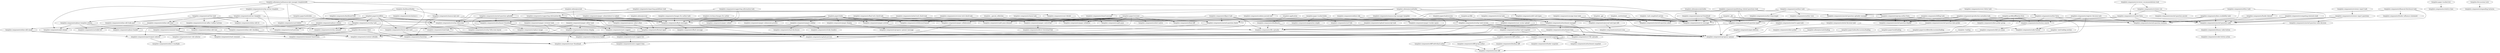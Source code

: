 digraph {
"template:admin/journal/index" -> "template:components/overlay-fullscreen"
"template:admin/journal/index" -> "template:components/edit-task-types"
"template:admin/journal/index" -> "template:components/admin-journal-user"
"template:admin/journal/index" -> "template:components/manuscript-manager-template"
"template:admin/journal/index" -> "template:components/error-message"
"template:admin/journal/index" -> "template:components/progress-spinner"
"template:admin/journal/index" -> "template:components/file-uploader"
"template:admin/journal/index" -> "template:components/timed-message"
"template:admin/journal/manuscript-manager-template/edit" -> "template:components/overlay-fullscreen"
"template:admin/journal/manuscript-manager-template/edit" -> "template:components/card-delete"
"template:admin/journal/manuscript-manager-template/edit" -> "template:components/choose-new-card"
"template:admin/journal/manuscript-manager-template/edit" -> "template:components/error-message"
"template:admin/journal/manuscript-manager-template/edit" -> "template:components/add-column"
"template:admin/journal/manuscript-manager-template/edit" -> "template:components/phase-template-column"
"template:admin/journal/manuscript-manager-template/edit" -> "template:components/overlay-ad-hoc-template"
"template:admin/journal" -> "template:components/flash-messages"
"template:admin/journals/index" -> "template:components/journal-thumbnail"
"template:admin/journals/loading" -> "template:components/progress-spinner"
"template:admin/journals" -> "template:components/overlay-fullscreen"
"template:admin/journals" -> "template:components/flash-messages"
"template:admin/journals" -> "template:components/user-details"
"template:application" -> "template:components/overlay-fullscreen"
"template:application" -> "template:components/feedback-x"
"template:components/ad-hoc-task" -> "template:components/inline-edit-body-part"
"template:components/ad-hoc-task" -> "template:components/reveal-adhoc-toolbar-buttons"
"template:components/ad-hoc-task" -> "template:components/inline-edit-h1"
"template:components/ad-hoc-task" -> "template:components/inline-edit-item"
"template:components/ad-hoc-task" -> "template:components/attachment-manager"
"template:components/ad-hoc-template" -> "template:components/inline-edit-body-part"
"template:components/ad-hoc-template" -> "template:components/reveal-adhoc-toolbar-buttons"
"template:components/ad-hoc-template" -> "template:components/inline-edit-h1"
"template:components/ad-hoc-template" -> "template:components/upload-preview"
"template:components/ad-hoc-template" -> "template:components/inline-edit-item"
"template:components/ad-hoc-template" -> "template:components/attachment-thumbnail"
"template:components/admin-role" -> "template:components/error-message"
"template:components/admin-role" -> "template:components/check-box"
"template:components/apex-delivery" -> "template:components/progress-spinner"
"template:components/attachment-item" -> "template:components/upload-preview"
"template:components/attachment-item" -> "template:components/progress-spinner"
"template:components/attachment-item" -> "template:components/s3-file-uploader"
"template:components/attachment-manager" -> "template:components/attachment-item"
"template:components/attachment-manager" -> "template:components/upload-preview"
"template:components/attachment-manager" -> "template:components/s3-file-uploader"
"template:components/attachment-thumbnail" -> "template:components/replace-image"
"template:components/attachment-thumbnail" -> "template:components/progress-spinner"
"template:components/attachment-thumbnail" -> "template:components/file-uploader"
"template:components/attachment-thumbnail" -> "template:components/check-box"
"template:components/author-task-snapshot" -> "template:components/diff-author"
"template:components/author-task-snapshot" -> "template:components/nested-snapshot"
"template:components/auto-suggest" -> "template:components/auto-suggest-list"
"template:components/auto-suggest" -> "template:components/progress-spinner"
"template:components/auto-suggest-list" -> "template:components/auto-suggest-item"
"template:components/autosave-icon" -> "template:components/progress-spinner"
"template:components/binary-radio-button" -> "template:components/radio-button-action"
"template:components/boolean-diff" -> "template:components/text-diff"
"template:components/choose-new-card" -> "template:components/progress-spinner"
"template:components/choose-new-card" -> "template:components/check-box"
"template:components/comment-board" -> "template:components/comment-board-form"
"template:components/comment-board" -> "template:components/task-comment"
"template:components/did-you-mean" -> "template:components/progress-spinner"
"template:components/diff-author" -> "template:components/diff-individual-author"
"template:components/diff-author" -> "template:components/diff-group-author"
"template:components/diff-group-author" -> "template:components/text-diff"
"template:components/diff-individual-author" -> "template:components/text-diff"
"template:components/edit-task-types" -> "template:components/journal-task-type-edit"
"template:components/feedback-x" -> "template:components/file-uploader"
"template:components/feedback-x" -> "template:components/progress-spinner"
"template:components/flash-messages" -> "template:components/flash-message"
"template:components/format-input" -> "template:components/content-editable"
"template:components/funder-snapshot" -> "template:components/nested-snapshot"
"template:components/inline-edit-checkbox" -> "template:components/check-box"
"template:components/inline-edit-checkbox" -> "template:components/content-editable"
"template:components/inline-edit-email" -> "template:components/content-editable"
"template:components/inline-edit-email" -> "template:components/participant-selector"
"template:components/inline-edit-item" -> "template:components/inline-edit-text"
"template:components/inline-edit-item" -> "template:components/inline-edit-checkbox"
"template:components/inline-edit-item" -> "template:components/inline-edit-email"
"template:components/inline-edit-text" -> "template:components/content-editable"
"template:components/institution-search" -> "template:components/did-you-mean"
"template:components/journal-task-type-edit" -> "template:components/autosave-icon"
"template:components/journal-thumbnail" -> "template:components/file-uploader"
"template:components/journal-thumbnail" -> "template:components/progress-spinner"
"template:components/journal-thumbnail" -> "template:components/error-message"
"template:components/manuscript-new" -> "template:components/flash-messages"
"template:components/manuscript-new" -> "template:components/format-input"
"template:components/manuscript-new" -> "template:components/progress-spinner"
"template:components/manuscript-new" -> "template:components/s3-file-uploader"
"template:components/nested-question-check" -> "template:components/check-box"
"template:components/nested-question-date-picker" -> "template:components/date-picker"
"template:components/nested-question-input" -> "template:components/format-input"
"template:components/nested-question-radio" -> "template:components/binary-radio-button"
"template:components/nested-question-radio-decision" -> "template:components/radio-button"
"template:components/nested-question-uploader" -> "template:components/file-uploader"
"template:components/nested-question-uploader" -> "template:components/upload-preview"
"template:components/nested-question-uploader" -> "template:components/attachment-thumbnail"
"template:components/nested-question-uploader-manager" -> "template:components/attachment-manager"
"template:components/nested-snapshot" -> "template:components/text-diff"
"template:components/nested-snapshot" -> "template:components/boolean-diff"
"template:components/nested-snapshot" -> "template:components/attachment-snapshot"
"template:components/nested-snapshot" -> "template:components/nested-snapshot"
"template:components/nested-snapshot" -> "template:components/funder-snapshot"
"template:components/overlay-ad-hoc-template" -> "template:components/overlay-animate"
"template:components/overlay-ad-hoc-template" -> "template:components/ad-hoc-template"
"template:components/overlay-fullscreen" -> "template:components/overlay-animate"
"template:components/overlay-fullscreen" -> "template:components/overlay-fullscreen-layout"
"template:components/overlay-task" -> "template:components/overlay-animate"
"template:components/overlay-task" -> "template:components/task-load"
"template:components/overlay-task" -> "template:components/comment-board"
"template:components/overlay-task" -> "template:components/progress-spinner"
"template:components/overlay-task" -> "template:components/participant-selector"
"template:components/overlay-task-version" -> "template:components/overlay-animate"
"template:components/overlay-task-version" -> "template:components/util/promise-loader"
"template:components/overlay-task-version" -> "template:components/author-task-snapshot"
"template:components/overlay-task-version" -> "template:components/nested-snapshot"
"template:components/overlay-task-version" -> "template:components/progress-spinner"
"template:components/paper-activity" -> "template:components/progress-spinner"
"template:components/paper-collaborators" -> "template:components/user-thumbnail"
"template:components/paper-control-bar" -> "template:components/direct-download-link"
"template:components/paper-display" -> "template:components/progress-spinner-message"
"template:components/paper-sidebar" -> "template:components/sticky-headers"
"template:components/paper-sidebar" -> "template:components/task-disclosure"
"template:components/paper-sidebar" -> "template:components/task-load"
"template:components/paper-submit/about-to-submit" -> "template:components/flash-messages"
"template:components/participant-selector" -> "template:components/select-2-multiple"
"template:components/phase-column" -> "template:components/sortable-list"
"template:components/phase-column" -> "template:components/add-column"
"template:components/phase-column" -> "template:components/phase-header"
"template:components/phase-column" -> "template:components/card-preview"
"template:components/phase-header" -> "template:components/content-editable"
"template:components/phase-template-column" -> "template:components/sortable-list"
"template:components/phase-template-column" -> "template:components/add-column"
"template:components/phase-template-column" -> "template:components/phase-header"
"template:components/phase-template-column" -> "template:components/card-preview"
"template:components/power-select-other" -> "template:components/format-input"
"template:components/progress-spinner-message" -> "template:components/progress-spinner"
"template:components/supporting-information-file" -> "template:components/file-uploader"
"template:components/supporting-information-file" -> "template:components/power-select-other"
"template:components/supporting-information-file" -> "template:components/format-input"
"template:components/supporting-information-file" -> "template:components/error-message"
"template:components/task-comment" -> "template:components/user-thumbnail"
"template:components/task-load" -> "template:components/util/promise-loader"
"template:components/user-avatar-upload" -> "template:components/file-uploader"
"template:components/user-avatar-upload" -> "template:components/progress-spinner"
"template:components/user-details" -> "template:components/error-message"
"template:components/user-role-selector" -> "template:components/select-2-multiple"
"template:dashboard/index" -> "template:components/overlay-fullscreen"
"template:dashboard/index" -> "template:components/flash-messages"
"template:dashboard/index" -> "template:components/manuscript-new"
"template:dashboard/index" -> "template:components/invitations-x"
"template:dashboard/index" -> "template:components/dashboard-link"
"template:paper/index/discussions/loading" -> "template:components/progress-spinner"
"template:paper/index" -> "template:components/paper-submission-process"
"template:paper/index" -> "template:components/split-pane"
"template:paper/index" -> "template:components/split-pane-element"
"template:paper/index" -> "template:components/overlay-fullscreen"
"template:paper/index" -> "template:components/paper-control-bar"
"template:paper/index" -> "template:components/withdrawal-banner"
"template:paper/index" -> "template:components/flash-messages"
"template:paper/index" -> "template:components/paper-display"
"template:paper/index" -> "template:components/paper-sidebar"
"template:paper/index" -> "template:components/paper-activity"
"template:paper/index" -> "template:components/paper-collaborators"
"template:paper/index" -> "template:components/paper-withdraw"
"template:paper/index" -> "template:components/paper-submit"
"template:paper/task/index" -> "template:components/overlay-task"
"template:paper/task/loading" -> "template:components/progress-spinner"
"template:paper/task/version" -> "template:components/overlay-task-version"
"template:paper/versions" -> "template:components/split-pane"
"template:paper/versions" -> "template:components/split-pane-element"
"template:paper/versions" -> "template:components/overlay-fullscreen"
"template:paper/versions" -> "template:components/paper-control-bar"
"template:paper/versions" -> "template:components/withdrawal-banner"
"template:paper/versions" -> "template:components/select-native"
"template:paper/versions" -> "template:components/flash-messages"
"template:paper/versions" -> "template:components/html-diff"
"template:paper/versions" -> "template:components/card-preview"
"template:paper/versions" -> "template:components/overlay-task-version"
"template:paper/versions" -> "template:components/paper-activity"
"template:paper/versions" -> "template:components/paper-collaborators"
"template:paper/versions" -> "template:components/paper-withdraw"
"template:paper/workflow/discussions/loading" -> "template:components/progress-spinner"
"template:paper/workflow" -> "template:components/overlay-fullscreen"
"template:paper/workflow" -> "template:components/check-box"
"template:paper/workflow" -> "template:components/flash-messages"
"template:paper/workflow" -> "template:components/add-column"
"template:paper/workflow" -> "template:components/phase-column"
"template:paper/workflow" -> "template:components/overlay-task"
"template:paper/workflow" -> "template:components/paper-activity"
"template:paper/workflow" -> "template:components/card-delete"
"template:paper/workflow" -> "template:components/choose-new-card"
"template:paper-tracker/index" -> "template:components/flash-messages"
"template:paper-tracker/index" -> "template:components/paper-tracker-query"
"template:paper-tracker/index" -> "template:components/pagination-simple"
"template:paper-tracker/index" -> "template:components/sort-link"
"template:paper-tracker/row" -> "template:components/relative-time"
"template:profile/affiliation-form" -> "template:components/date-picker-group"
"template:profile/affiliation-form" -> "template:components/institution-search"
"template:profile/affiliation-form" -> "template:components/error-message"
"template:profile/affiliation-form" -> "template:components/progress-spinner"
"template:profile/affiliation-form" -> "template:components/date-picker"
"template:profile" -> "template:components/flash-messages"
"template:profile" -> "template:components/user-avatar-upload"
"template:-loading" -> "template:components/progress-spinner"
"template:-task-completed-section" -> "template:components/error-message"
"template:-task-loading-section" -> "template:components/progress-spinner"
"template:discussions/-new" -> "template:components/expanding-textarea"
"template:discussions/-show" -> "template:components/participant-selector"
"template:discussions/-show" -> "template:components/comment-board-form"
"template:discussions/-show" -> "template:components/user-thumbnail"
"template:_gpi" -> "template:components/error-message"
"template:_gpi" -> "template:components/nested-question-select"
"template:_institutional" -> "template:components/error-message"
"template:_institutional" -> "template:components/nested-question-select"
"template:_pfa" -> "template:components/nested-question-radio"
"template:_pfa" -> "template:components/nested-question-input"
"template:_pfa" -> "template:components/error-message"
"template:_pfa" -> "template:components/nested-question-textarea"
"template:_pfa" -> "template:components/nested-question-check"
"template:_special_collection" -> "template:components/nested-question-check"
"template:components/billing-task" -> "template:components/nested-question-input"
"template:components/billing-task" -> "template:components/institution-search"
"template:components/billing-task" -> "template:components/nested-question-select"
"template:components/billing-task" -> "template:components/progress-spinner"
"template:components/billing-task" -> "template:components/nested-question-display"
"template:components/changes-for-author-task" -> "template:components/flash-messages"
"template:components/final-tech-check-task" -> "template:components/nested-question-check"
"template:components/final-tech-check-task" -> "template:components/flash-messages"
"template:components/initial-tech-check-task" -> "template:components/nested-question-check"
"template:components/initial-tech-check-task" -> "template:components/flash-messages"
"template:components/revision-tech-check-task" -> "template:components/nested-question-check"
"template:components/revision-tech-check-task" -> "template:components/flash-messages"
"template:overlays/changes-for-author" -> "template:components/flash-messages"
"template:components/author-form" -> "template:components/nested-question-check"
"template:components/author-form" -> "template:components/error-message"
"template:components/author-form" -> "template:components/institution-search"
"template:components/author-form" -> "template:components/progress-spinner"
"template:components/author-form" -> "template:components/nested-question-display"
"template:components/author-form" -> "template:components/nested-question-radio"
"template:components/authors-task" -> "template:components/error-message"
"template:components/authors-task" -> "template:components/group-author-form"
"template:components/authors-task" -> "template:components/author-form"
"template:components/authors-task" -> "template:components/author-drop-target"
"template:components/authors-task" -> "template:components/author-view"
"template:components/authors-task" -> "template:components/nested-question-check"
"template:components/competing-interests-task" -> "template:components/nested-question-radio"
"template:components/competing-interests-task" -> "template:components/nested-question-textarea"
"template:components/cover-letter-task" -> "template:components/nested-question-textarea"
"template:components/cover-letter-task" -> "template:components/nested-question-uploader-manager"
"template:components/data-availability-task" -> "template:components/nested-question-radio"
"template:components/data-availability-task" -> "template:components/nested-question-textarea"
"template:components/data-availability-task" -> "template:components/nested-question-check"
"template:components/ethics-task" -> "template:components/nested-question-radio"
"template:components/ethics-task" -> "template:components/nested-question-textarea"
"template:components/ethics-task" -> "template:components/nested-question-uploader-manager"
"template:components/figure-task" -> "template:components/nested-question-check"
"template:components/figure-task" -> "template:components/attachment-thumbnail"
"template:components/figure-task" -> "template:components/upload-preview"
"template:components/figure-task" -> "template:components/file-uploader"
"template:components/financial-disclosure-task" -> "template:components/nested-question-radio"
"template:components/financial-disclosure-task" -> "template:components/funder-influence-statement"
"template:components/financial-disclosure-task" -> "template:components/funder-dataset"
"template:components/funder-dataset" -> "template:components/nested-question-radio"
"template:components/funder-dataset" -> "template:components/nested-question-textarea"
"template:components/group-author-form" -> "template:components/nested-question-check"
"template:components/group-author-form" -> "template:components/error-message"
"template:components/group-author-form" -> "template:components/nested-question-display"
"template:components/group-author-form" -> "template:components/nested-question-radio"
"template:components/initial-decision-task" -> "template:components/progress-spinner"
"template:components/initial-decision-task" -> "template:components/radio-button"
"template:components/invitations-display" -> "template:components/user-thumbnail"
"template:components/paper-editor-task" -> "template:components/auto-suggest"
"template:components/paper-editor-task" -> "template:components/content-editable"
"template:components/paper-editor-task" -> "template:components/invitations-display"
"template:components/paper-reviewer-task" -> "template:components/auto-suggest"
"template:components/paper-reviewer-task" -> "template:components/content-editable"
"template:components/paper-reviewer-task" -> "template:components/invitations-display"
"template:components/production-metadata-task" -> "template:components/error-message"
"template:components/production-metadata-task" -> "template:components/nested-question-display"
"template:components/production-metadata-task" -> "template:components/nested-question-date-picker"
"template:components/production-metadata-task" -> "template:components/nested-question-input"
"template:components/production-metadata-task" -> "template:components/nested-question-textarea"
"template:components/publishing-related-questions-task" -> "template:components/nested-question-radio"
"template:components/publishing-related-questions-task" -> "template:components/nested-question-check"
"template:components/publishing-related-questions-task" -> "template:components/nested-question-input"
"template:components/publishing-related-questions-task" -> "template:components/nested-question-uploader-manager"
"template:components/publishing-related-questions-task" -> "template:components/nested-question-textarea"
"template:components/register-decision-task" -> "template:components/progress-spinner"
"template:components/register-decision-task" -> "template:components/error-message"
"template:components/register-decision-task" -> "template:components/radio-button"
"template:components/reporting-guidelines-task" -> "template:components/nested-question-check"
"template:components/reporting-guidelines-task" -> "template:components/nested-question-uploader"
"template:components/reviewer-form" -> "template:components/error-message"
"template:components/reviewer-form" -> "template:components/institution-search"
"template:components/reviewer-form" -> "template:components/nested-question-radio"
"template:components/reviewer-form" -> "template:components/nested-question-textarea"
"template:components/reviewer-recommendations-task" -> "template:components/reviewer-form"
"template:components/reviewer-recommendations-task" -> "template:components/reviewer-row"
"template:components/reviewer-report-questions" -> "template:components/nested-question-radio"
"template:components/reviewer-report-questions" -> "template:components/nested-question-radio-decision"
"template:components/reviewer-report-questions" -> "template:components/nested-question-textarea"
"template:components/reviewer-report-task" -> "template:components/reviewer-report-questions"
"template:components/reviewer-row" -> "template:components/reviewer-form"
"template:components/reviewer-row" -> "template:components/nested-question-answer"
"template:components/revise-task" -> "template:components/error-message"
"template:components/revise-task" -> "template:components/content-editable"
"template:components/revise-task" -> "template:components/attachment-manager"
"template:components/send-to-apex-task" -> "template:components/apex-delivery"
"template:components/supporting-information-task" -> "template:components/supporting-information-file"
"template:components/supporting-information-task" -> "template:components/upload-preview"
"template:components/supporting-information-task" -> "template:components/file-uploader"
"template:components/taxon-task" -> "template:components/nested-question-check"
"template:components/upload-manuscript-task" -> "template:components/file-uploader"
"template:components/assign-team-task" -> "template:components/error-message"
"template:components/assign-team-task" -> "template:components/user-thumbnail"
}
